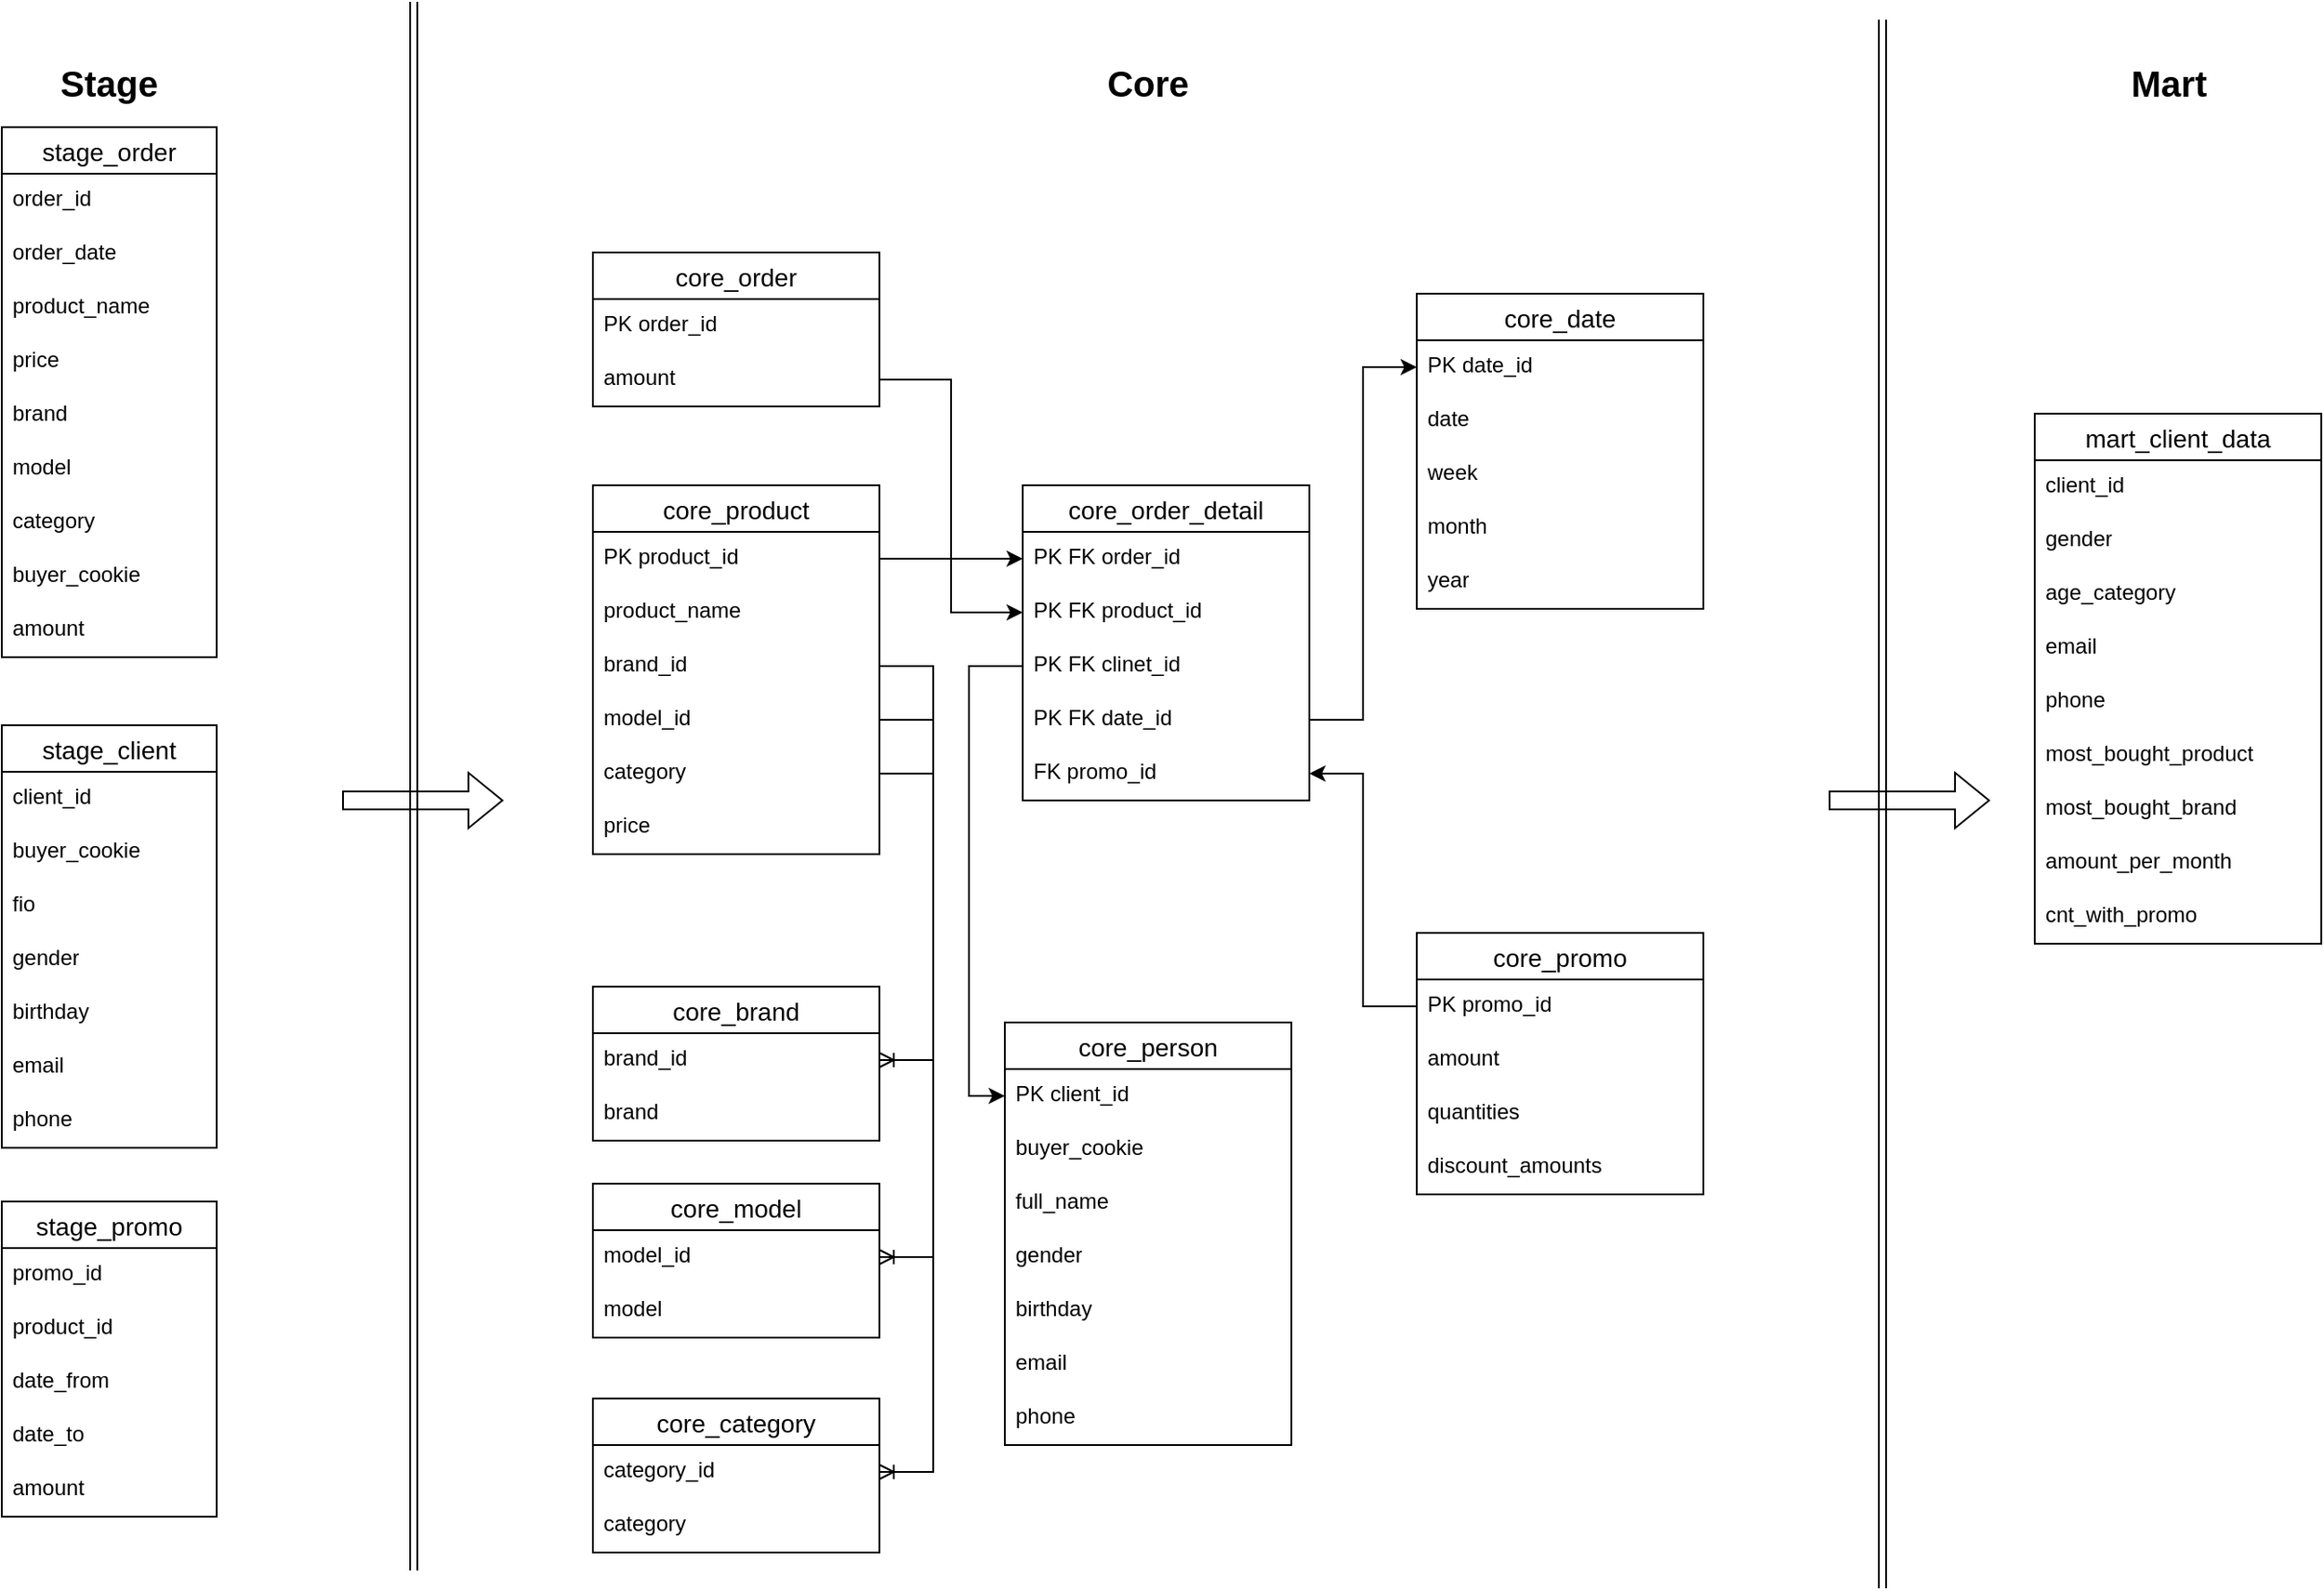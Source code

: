 <mxfile version="22.1.0" type="device">
  <diagram name="Страница — 1" id="pSCrf6b-88XFrD4fMcle">
    <mxGraphModel dx="1674" dy="825" grid="1" gridSize="10" guides="1" tooltips="1" connect="1" arrows="1" fold="1" page="1" pageScale="1" pageWidth="1654" pageHeight="2336" math="0" shadow="0">
      <root>
        <mxCell id="0" />
        <mxCell id="1" parent="0" />
        <mxCell id="5_4CusiNmeQ3dBbPsrmk-4" value="stage_order" style="swimlane;fontStyle=0;childLayout=stackLayout;horizontal=1;startSize=26;horizontalStack=0;resizeParent=1;resizeParentMax=0;resizeLast=0;collapsible=1;marginBottom=0;align=center;fontSize=14;" parent="1" vertex="1">
          <mxGeometry x="70" y="160" width="120" height="296" as="geometry">
            <mxRectangle x="70" y="160" width="120" height="70" as="alternateBounds" />
          </mxGeometry>
        </mxCell>
        <mxCell id="5_4CusiNmeQ3dBbPsrmk-5" value="order_id" style="text;strokeColor=none;fillColor=none;spacingLeft=4;spacingRight=4;overflow=hidden;rotatable=0;points=[[0,0.5],[1,0.5]];portConstraint=eastwest;fontSize=12;whiteSpace=wrap;html=1;" parent="5_4CusiNmeQ3dBbPsrmk-4" vertex="1">
          <mxGeometry y="26" width="120" height="30" as="geometry" />
        </mxCell>
        <mxCell id="5_4CusiNmeQ3dBbPsrmk-6" value="order_date" style="text;strokeColor=none;fillColor=none;spacingLeft=4;spacingRight=4;overflow=hidden;rotatable=0;points=[[0,0.5],[1,0.5]];portConstraint=eastwest;fontSize=12;whiteSpace=wrap;html=1;" parent="5_4CusiNmeQ3dBbPsrmk-4" vertex="1">
          <mxGeometry y="56" width="120" height="30" as="geometry" />
        </mxCell>
        <mxCell id="5_4CusiNmeQ3dBbPsrmk-7" value="product_name" style="text;strokeColor=none;fillColor=none;spacingLeft=4;spacingRight=4;overflow=hidden;rotatable=0;points=[[0,0.5],[1,0.5]];portConstraint=eastwest;fontSize=12;whiteSpace=wrap;html=1;" parent="5_4CusiNmeQ3dBbPsrmk-4" vertex="1">
          <mxGeometry y="86" width="120" height="30" as="geometry" />
        </mxCell>
        <mxCell id="5_4CusiNmeQ3dBbPsrmk-21" value="price" style="text;strokeColor=none;fillColor=none;spacingLeft=4;spacingRight=4;overflow=hidden;rotatable=0;points=[[0,0.5],[1,0.5]];portConstraint=eastwest;fontSize=12;whiteSpace=wrap;html=1;" parent="5_4CusiNmeQ3dBbPsrmk-4" vertex="1">
          <mxGeometry y="116" width="120" height="30" as="geometry" />
        </mxCell>
        <mxCell id="5_4CusiNmeQ3dBbPsrmk-23" value="brand" style="text;strokeColor=none;fillColor=none;spacingLeft=4;spacingRight=4;overflow=hidden;rotatable=0;points=[[0,0.5],[1,0.5]];portConstraint=eastwest;fontSize=12;whiteSpace=wrap;html=1;" parent="5_4CusiNmeQ3dBbPsrmk-4" vertex="1">
          <mxGeometry y="146" width="120" height="30" as="geometry" />
        </mxCell>
        <mxCell id="5_4CusiNmeQ3dBbPsrmk-24" value="model" style="text;strokeColor=none;fillColor=none;spacingLeft=4;spacingRight=4;overflow=hidden;rotatable=0;points=[[0,0.5],[1,0.5]];portConstraint=eastwest;fontSize=12;whiteSpace=wrap;html=1;" parent="5_4CusiNmeQ3dBbPsrmk-4" vertex="1">
          <mxGeometry y="176" width="120" height="30" as="geometry" />
        </mxCell>
        <mxCell id="5_4CusiNmeQ3dBbPsrmk-25" value="category" style="text;strokeColor=none;fillColor=none;spacingLeft=4;spacingRight=4;overflow=hidden;rotatable=0;points=[[0,0.5],[1,0.5]];portConstraint=eastwest;fontSize=12;whiteSpace=wrap;html=1;" parent="5_4CusiNmeQ3dBbPsrmk-4" vertex="1">
          <mxGeometry y="206" width="120" height="30" as="geometry" />
        </mxCell>
        <mxCell id="5_4CusiNmeQ3dBbPsrmk-26" value="buyer_cookie" style="text;strokeColor=none;fillColor=none;spacingLeft=4;spacingRight=4;overflow=hidden;rotatable=0;points=[[0,0.5],[1,0.5]];portConstraint=eastwest;fontSize=12;whiteSpace=wrap;html=1;" parent="5_4CusiNmeQ3dBbPsrmk-4" vertex="1">
          <mxGeometry y="236" width="120" height="30" as="geometry" />
        </mxCell>
        <mxCell id="5_4CusiNmeQ3dBbPsrmk-27" value="amount" style="text;strokeColor=none;fillColor=none;spacingLeft=4;spacingRight=4;overflow=hidden;rotatable=0;points=[[0,0.5],[1,0.5]];portConstraint=eastwest;fontSize=12;whiteSpace=wrap;html=1;" parent="5_4CusiNmeQ3dBbPsrmk-4" vertex="1">
          <mxGeometry y="266" width="120" height="30" as="geometry" />
        </mxCell>
        <mxCell id="5_4CusiNmeQ3dBbPsrmk-8" value="&lt;b&gt;&lt;font style=&quot;font-size: 20px;&quot;&gt;Stage&lt;/font&gt;&lt;/b&gt;" style="text;strokeColor=none;align=center;fillColor=none;html=1;verticalAlign=middle;whiteSpace=wrap;rounded=0;" parent="1" vertex="1">
          <mxGeometry x="100" y="120" width="60" height="30" as="geometry" />
        </mxCell>
        <mxCell id="5_4CusiNmeQ3dBbPsrmk-16" value="core_order" style="swimlane;fontStyle=0;childLayout=stackLayout;horizontal=1;startSize=26;horizontalStack=0;resizeParent=1;resizeParentMax=0;resizeLast=0;collapsible=1;marginBottom=0;align=center;fontSize=14;" parent="1" vertex="1">
          <mxGeometry x="400" y="230" width="160" height="86" as="geometry" />
        </mxCell>
        <mxCell id="5_4CusiNmeQ3dBbPsrmk-17" value="PK order_id" style="text;strokeColor=none;fillColor=none;spacingLeft=4;spacingRight=4;overflow=hidden;rotatable=0;points=[[0,0.5],[1,0.5]];portConstraint=eastwest;fontSize=12;whiteSpace=wrap;html=1;" parent="5_4CusiNmeQ3dBbPsrmk-16" vertex="1">
          <mxGeometry y="26" width="160" height="30" as="geometry" />
        </mxCell>
        <mxCell id="5_4CusiNmeQ3dBbPsrmk-18" value="amount" style="text;strokeColor=none;fillColor=none;spacingLeft=4;spacingRight=4;overflow=hidden;rotatable=0;points=[[0,0.5],[1,0.5]];portConstraint=eastwest;fontSize=12;whiteSpace=wrap;html=1;" parent="5_4CusiNmeQ3dBbPsrmk-16" vertex="1">
          <mxGeometry y="56" width="160" height="30" as="geometry" />
        </mxCell>
        <mxCell id="5_4CusiNmeQ3dBbPsrmk-28" value="stage_client" style="swimlane;fontStyle=0;childLayout=stackLayout;horizontal=1;startSize=26;horizontalStack=0;resizeParent=1;resizeParentMax=0;resizeLast=0;collapsible=1;marginBottom=0;align=center;fontSize=14;" parent="1" vertex="1">
          <mxGeometry x="70" y="494" width="120" height="236" as="geometry" />
        </mxCell>
        <mxCell id="5_4CusiNmeQ3dBbPsrmk-29" value="client_id" style="text;strokeColor=none;fillColor=none;spacingLeft=4;spacingRight=4;overflow=hidden;rotatable=0;points=[[0,0.5],[1,0.5]];portConstraint=eastwest;fontSize=12;whiteSpace=wrap;html=1;" parent="5_4CusiNmeQ3dBbPsrmk-28" vertex="1">
          <mxGeometry y="26" width="120" height="30" as="geometry" />
        </mxCell>
        <mxCell id="5_4CusiNmeQ3dBbPsrmk-30" value="buyer_cookie" style="text;strokeColor=none;fillColor=none;spacingLeft=4;spacingRight=4;overflow=hidden;rotatable=0;points=[[0,0.5],[1,0.5]];portConstraint=eastwest;fontSize=12;whiteSpace=wrap;html=1;" parent="5_4CusiNmeQ3dBbPsrmk-28" vertex="1">
          <mxGeometry y="56" width="120" height="30" as="geometry" />
        </mxCell>
        <mxCell id="5_4CusiNmeQ3dBbPsrmk-31" value="fio" style="text;strokeColor=none;fillColor=none;spacingLeft=4;spacingRight=4;overflow=hidden;rotatable=0;points=[[0,0.5],[1,0.5]];portConstraint=eastwest;fontSize=12;whiteSpace=wrap;html=1;" parent="5_4CusiNmeQ3dBbPsrmk-28" vertex="1">
          <mxGeometry y="86" width="120" height="30" as="geometry" />
        </mxCell>
        <mxCell id="5_4CusiNmeQ3dBbPsrmk-32" value="gender" style="text;strokeColor=none;fillColor=none;spacingLeft=4;spacingRight=4;overflow=hidden;rotatable=0;points=[[0,0.5],[1,0.5]];portConstraint=eastwest;fontSize=12;whiteSpace=wrap;html=1;" parent="5_4CusiNmeQ3dBbPsrmk-28" vertex="1">
          <mxGeometry y="116" width="120" height="30" as="geometry" />
        </mxCell>
        <mxCell id="5_4CusiNmeQ3dBbPsrmk-33" value="birthday" style="text;strokeColor=none;fillColor=none;spacingLeft=4;spacingRight=4;overflow=hidden;rotatable=0;points=[[0,0.5],[1,0.5]];portConstraint=eastwest;fontSize=12;whiteSpace=wrap;html=1;" parent="5_4CusiNmeQ3dBbPsrmk-28" vertex="1">
          <mxGeometry y="146" width="120" height="30" as="geometry" />
        </mxCell>
        <mxCell id="5_4CusiNmeQ3dBbPsrmk-34" value="email" style="text;strokeColor=none;fillColor=none;spacingLeft=4;spacingRight=4;overflow=hidden;rotatable=0;points=[[0,0.5],[1,0.5]];portConstraint=eastwest;fontSize=12;whiteSpace=wrap;html=1;" parent="5_4CusiNmeQ3dBbPsrmk-28" vertex="1">
          <mxGeometry y="176" width="120" height="30" as="geometry" />
        </mxCell>
        <mxCell id="5_4CusiNmeQ3dBbPsrmk-35" value="phone" style="text;strokeColor=none;fillColor=none;spacingLeft=4;spacingRight=4;overflow=hidden;rotatable=0;points=[[0,0.5],[1,0.5]];portConstraint=eastwest;fontSize=12;whiteSpace=wrap;html=1;" parent="5_4CusiNmeQ3dBbPsrmk-28" vertex="1">
          <mxGeometry y="206" width="120" height="30" as="geometry" />
        </mxCell>
        <mxCell id="5_4CusiNmeQ3dBbPsrmk-36" value="stage_promo" style="swimlane;fontStyle=0;childLayout=stackLayout;horizontal=1;startSize=26;horizontalStack=0;resizeParent=1;resizeParentMax=0;resizeLast=0;collapsible=1;marginBottom=0;align=center;fontSize=14;" parent="1" vertex="1">
          <mxGeometry x="70" y="760" width="120" height="176" as="geometry" />
        </mxCell>
        <mxCell id="5_4CusiNmeQ3dBbPsrmk-37" value="promo_id" style="text;strokeColor=none;fillColor=none;spacingLeft=4;spacingRight=4;overflow=hidden;rotatable=0;points=[[0,0.5],[1,0.5]];portConstraint=eastwest;fontSize=12;whiteSpace=wrap;html=1;" parent="5_4CusiNmeQ3dBbPsrmk-36" vertex="1">
          <mxGeometry y="26" width="120" height="30" as="geometry" />
        </mxCell>
        <mxCell id="5_4CusiNmeQ3dBbPsrmk-38" value="product_id" style="text;strokeColor=none;fillColor=none;spacingLeft=4;spacingRight=4;overflow=hidden;rotatable=0;points=[[0,0.5],[1,0.5]];portConstraint=eastwest;fontSize=12;whiteSpace=wrap;html=1;" parent="5_4CusiNmeQ3dBbPsrmk-36" vertex="1">
          <mxGeometry y="56" width="120" height="30" as="geometry" />
        </mxCell>
        <mxCell id="5_4CusiNmeQ3dBbPsrmk-39" value="date_from" style="text;strokeColor=none;fillColor=none;spacingLeft=4;spacingRight=4;overflow=hidden;rotatable=0;points=[[0,0.5],[1,0.5]];portConstraint=eastwest;fontSize=12;whiteSpace=wrap;html=1;" parent="5_4CusiNmeQ3dBbPsrmk-36" vertex="1">
          <mxGeometry y="86" width="120" height="30" as="geometry" />
        </mxCell>
        <mxCell id="5_4CusiNmeQ3dBbPsrmk-40" value="date_to" style="text;strokeColor=none;fillColor=none;spacingLeft=4;spacingRight=4;overflow=hidden;rotatable=0;points=[[0,0.5],[1,0.5]];portConstraint=eastwest;fontSize=12;whiteSpace=wrap;html=1;" parent="5_4CusiNmeQ3dBbPsrmk-36" vertex="1">
          <mxGeometry y="116" width="120" height="30" as="geometry" />
        </mxCell>
        <mxCell id="5_4CusiNmeQ3dBbPsrmk-41" value="amount" style="text;strokeColor=none;fillColor=none;spacingLeft=4;spacingRight=4;overflow=hidden;rotatable=0;points=[[0,0.5],[1,0.5]];portConstraint=eastwest;fontSize=12;whiteSpace=wrap;html=1;" parent="5_4CusiNmeQ3dBbPsrmk-36" vertex="1">
          <mxGeometry y="146" width="120" height="30" as="geometry" />
        </mxCell>
        <mxCell id="5_4CusiNmeQ3dBbPsrmk-42" value="&lt;b&gt;&lt;font style=&quot;font-size: 20px;&quot;&gt;Core&lt;/font&gt;&lt;/b&gt;" style="text;strokeColor=none;align=center;fillColor=none;html=1;verticalAlign=middle;whiteSpace=wrap;rounded=0;" parent="1" vertex="1">
          <mxGeometry x="680" y="120" width="60" height="30" as="geometry" />
        </mxCell>
        <mxCell id="5_4CusiNmeQ3dBbPsrmk-43" value="core_product" style="swimlane;fontStyle=0;childLayout=stackLayout;horizontal=1;startSize=26;horizontalStack=0;resizeParent=1;resizeParentMax=0;resizeLast=0;collapsible=1;marginBottom=0;align=center;fontSize=14;" parent="1" vertex="1">
          <mxGeometry x="400" y="360" width="160" height="206" as="geometry" />
        </mxCell>
        <mxCell id="5_4CusiNmeQ3dBbPsrmk-44" value="PK product_id" style="text;strokeColor=none;fillColor=none;spacingLeft=4;spacingRight=4;overflow=hidden;rotatable=0;points=[[0,0.5],[1,0.5]];portConstraint=eastwest;fontSize=12;whiteSpace=wrap;html=1;" parent="5_4CusiNmeQ3dBbPsrmk-43" vertex="1">
          <mxGeometry y="26" width="160" height="30" as="geometry" />
        </mxCell>
        <mxCell id="5_4CusiNmeQ3dBbPsrmk-45" value="product_name" style="text;strokeColor=none;fillColor=none;spacingLeft=4;spacingRight=4;overflow=hidden;rotatable=0;points=[[0,0.5],[1,0.5]];portConstraint=eastwest;fontSize=12;whiteSpace=wrap;html=1;" parent="5_4CusiNmeQ3dBbPsrmk-43" vertex="1">
          <mxGeometry y="56" width="160" height="30" as="geometry" />
        </mxCell>
        <mxCell id="5_4CusiNmeQ3dBbPsrmk-46" value="brand_id" style="text;strokeColor=none;fillColor=none;spacingLeft=4;spacingRight=4;overflow=hidden;rotatable=0;points=[[0,0.5],[1,0.5]];portConstraint=eastwest;fontSize=12;whiteSpace=wrap;html=1;" parent="5_4CusiNmeQ3dBbPsrmk-43" vertex="1">
          <mxGeometry y="86" width="160" height="30" as="geometry" />
        </mxCell>
        <mxCell id="5_4CusiNmeQ3dBbPsrmk-47" value="model_id" style="text;strokeColor=none;fillColor=none;spacingLeft=4;spacingRight=4;overflow=hidden;rotatable=0;points=[[0,0.5],[1,0.5]];portConstraint=eastwest;fontSize=12;whiteSpace=wrap;html=1;" parent="5_4CusiNmeQ3dBbPsrmk-43" vertex="1">
          <mxGeometry y="116" width="160" height="30" as="geometry" />
        </mxCell>
        <mxCell id="5_4CusiNmeQ3dBbPsrmk-48" value="category" style="text;strokeColor=none;fillColor=none;spacingLeft=4;spacingRight=4;overflow=hidden;rotatable=0;points=[[0,0.5],[1,0.5]];portConstraint=eastwest;fontSize=12;whiteSpace=wrap;html=1;" parent="5_4CusiNmeQ3dBbPsrmk-43" vertex="1">
          <mxGeometry y="146" width="160" height="30" as="geometry" />
        </mxCell>
        <mxCell id="5_4CusiNmeQ3dBbPsrmk-49" value="price" style="text;strokeColor=none;fillColor=none;spacingLeft=4;spacingRight=4;overflow=hidden;rotatable=0;points=[[0,0.5],[1,0.5]];portConstraint=eastwest;fontSize=12;whiteSpace=wrap;html=1;" parent="5_4CusiNmeQ3dBbPsrmk-43" vertex="1">
          <mxGeometry y="176" width="160" height="30" as="geometry" />
        </mxCell>
        <mxCell id="5_4CusiNmeQ3dBbPsrmk-50" value="core_person" style="swimlane;fontStyle=0;childLayout=stackLayout;horizontal=1;startSize=26;horizontalStack=0;resizeParent=1;resizeParentMax=0;resizeLast=0;collapsible=1;marginBottom=0;align=center;fontSize=14;" parent="1" vertex="1">
          <mxGeometry x="630" y="660" width="160" height="236" as="geometry" />
        </mxCell>
        <mxCell id="5_4CusiNmeQ3dBbPsrmk-51" value="PK client_id" style="text;strokeColor=none;fillColor=none;spacingLeft=4;spacingRight=4;overflow=hidden;rotatable=0;points=[[0,0.5],[1,0.5]];portConstraint=eastwest;fontSize=12;whiteSpace=wrap;html=1;" parent="5_4CusiNmeQ3dBbPsrmk-50" vertex="1">
          <mxGeometry y="26" width="160" height="30" as="geometry" />
        </mxCell>
        <mxCell id="5_4CusiNmeQ3dBbPsrmk-52" value="buyer_cookie" style="text;strokeColor=none;fillColor=none;spacingLeft=4;spacingRight=4;overflow=hidden;rotatable=0;points=[[0,0.5],[1,0.5]];portConstraint=eastwest;fontSize=12;whiteSpace=wrap;html=1;" parent="5_4CusiNmeQ3dBbPsrmk-50" vertex="1">
          <mxGeometry y="56" width="160" height="30" as="geometry" />
        </mxCell>
        <mxCell id="5_4CusiNmeQ3dBbPsrmk-53" value="full_name" style="text;strokeColor=none;fillColor=none;spacingLeft=4;spacingRight=4;overflow=hidden;rotatable=0;points=[[0,0.5],[1,0.5]];portConstraint=eastwest;fontSize=12;whiteSpace=wrap;html=1;" parent="5_4CusiNmeQ3dBbPsrmk-50" vertex="1">
          <mxGeometry y="86" width="160" height="30" as="geometry" />
        </mxCell>
        <mxCell id="5_4CusiNmeQ3dBbPsrmk-54" value="gender" style="text;strokeColor=none;fillColor=none;spacingLeft=4;spacingRight=4;overflow=hidden;rotatable=0;points=[[0,0.5],[1,0.5]];portConstraint=eastwest;fontSize=12;whiteSpace=wrap;html=1;" parent="5_4CusiNmeQ3dBbPsrmk-50" vertex="1">
          <mxGeometry y="116" width="160" height="30" as="geometry" />
        </mxCell>
        <mxCell id="5_4CusiNmeQ3dBbPsrmk-55" value="birthday" style="text;strokeColor=none;fillColor=none;spacingLeft=4;spacingRight=4;overflow=hidden;rotatable=0;points=[[0,0.5],[1,0.5]];portConstraint=eastwest;fontSize=12;whiteSpace=wrap;html=1;" parent="5_4CusiNmeQ3dBbPsrmk-50" vertex="1">
          <mxGeometry y="146" width="160" height="30" as="geometry" />
        </mxCell>
        <mxCell id="5_4CusiNmeQ3dBbPsrmk-56" value="email" style="text;strokeColor=none;fillColor=none;spacingLeft=4;spacingRight=4;overflow=hidden;rotatable=0;points=[[0,0.5],[1,0.5]];portConstraint=eastwest;fontSize=12;whiteSpace=wrap;html=1;" parent="5_4CusiNmeQ3dBbPsrmk-50" vertex="1">
          <mxGeometry y="176" width="160" height="30" as="geometry" />
        </mxCell>
        <mxCell id="5_4CusiNmeQ3dBbPsrmk-57" value="phone" style="text;strokeColor=none;fillColor=none;spacingLeft=4;spacingRight=4;overflow=hidden;rotatable=0;points=[[0,0.5],[1,0.5]];portConstraint=eastwest;fontSize=12;whiteSpace=wrap;html=1;" parent="5_4CusiNmeQ3dBbPsrmk-50" vertex="1">
          <mxGeometry y="206" width="160" height="30" as="geometry" />
        </mxCell>
        <mxCell id="5_4CusiNmeQ3dBbPsrmk-58" value="core_order_detail" style="swimlane;fontStyle=0;childLayout=stackLayout;horizontal=1;startSize=26;horizontalStack=0;resizeParent=1;resizeParentMax=0;resizeLast=0;collapsible=1;marginBottom=0;align=center;fontSize=14;" parent="1" vertex="1">
          <mxGeometry x="640" y="360" width="160" height="176" as="geometry" />
        </mxCell>
        <mxCell id="5_4CusiNmeQ3dBbPsrmk-59" value="PK FK order_id" style="text;strokeColor=none;fillColor=none;spacingLeft=4;spacingRight=4;overflow=hidden;rotatable=0;points=[[0,0.5],[1,0.5]];portConstraint=eastwest;fontSize=12;whiteSpace=wrap;html=1;" parent="5_4CusiNmeQ3dBbPsrmk-58" vertex="1">
          <mxGeometry y="26" width="160" height="30" as="geometry" />
        </mxCell>
        <mxCell id="5_4CusiNmeQ3dBbPsrmk-60" value="PK FK product_id" style="text;strokeColor=none;fillColor=none;spacingLeft=4;spacingRight=4;overflow=hidden;rotatable=0;points=[[0,0.5],[1,0.5]];portConstraint=eastwest;fontSize=12;whiteSpace=wrap;html=1;" parent="5_4CusiNmeQ3dBbPsrmk-58" vertex="1">
          <mxGeometry y="56" width="160" height="30" as="geometry" />
        </mxCell>
        <mxCell id="5_4CusiNmeQ3dBbPsrmk-61" value="PK FK clinet_id" style="text;strokeColor=none;fillColor=none;spacingLeft=4;spacingRight=4;overflow=hidden;rotatable=0;points=[[0,0.5],[1,0.5]];portConstraint=eastwest;fontSize=12;whiteSpace=wrap;html=1;" parent="5_4CusiNmeQ3dBbPsrmk-58" vertex="1">
          <mxGeometry y="86" width="160" height="30" as="geometry" />
        </mxCell>
        <mxCell id="5_4CusiNmeQ3dBbPsrmk-62" value="PK FK date_id" style="text;strokeColor=none;fillColor=none;spacingLeft=4;spacingRight=4;overflow=hidden;rotatable=0;points=[[0,0.5],[1,0.5]];portConstraint=eastwest;fontSize=12;whiteSpace=wrap;html=1;" parent="5_4CusiNmeQ3dBbPsrmk-58" vertex="1">
          <mxGeometry y="116" width="160" height="30" as="geometry" />
        </mxCell>
        <mxCell id="5_4CusiNmeQ3dBbPsrmk-63" value="FK promo_id" style="text;strokeColor=none;fillColor=none;spacingLeft=4;spacingRight=4;overflow=hidden;rotatable=0;points=[[0,0.5],[1,0.5]];portConstraint=eastwest;fontSize=12;whiteSpace=wrap;html=1;" parent="5_4CusiNmeQ3dBbPsrmk-58" vertex="1">
          <mxGeometry y="146" width="160" height="30" as="geometry" />
        </mxCell>
        <mxCell id="5_4CusiNmeQ3dBbPsrmk-64" value="core_promo" style="swimlane;fontStyle=0;childLayout=stackLayout;horizontal=1;startSize=26;horizontalStack=0;resizeParent=1;resizeParentMax=0;resizeLast=0;collapsible=1;marginBottom=0;align=center;fontSize=14;" parent="1" vertex="1">
          <mxGeometry x="860" y="610" width="160" height="146" as="geometry" />
        </mxCell>
        <mxCell id="5_4CusiNmeQ3dBbPsrmk-65" value="PK promo_id" style="text;strokeColor=none;fillColor=none;spacingLeft=4;spacingRight=4;overflow=hidden;rotatable=0;points=[[0,0.5],[1,0.5]];portConstraint=eastwest;fontSize=12;whiteSpace=wrap;html=1;" parent="5_4CusiNmeQ3dBbPsrmk-64" vertex="1">
          <mxGeometry y="26" width="160" height="30" as="geometry" />
        </mxCell>
        <mxCell id="5_4CusiNmeQ3dBbPsrmk-66" value="amount" style="text;strokeColor=none;fillColor=none;spacingLeft=4;spacingRight=4;overflow=hidden;rotatable=0;points=[[0,0.5],[1,0.5]];portConstraint=eastwest;fontSize=12;whiteSpace=wrap;html=1;" parent="5_4CusiNmeQ3dBbPsrmk-64" vertex="1">
          <mxGeometry y="56" width="160" height="30" as="geometry" />
        </mxCell>
        <mxCell id="-BBKIG1JbGm5hQu0xdhR-19" value="quantities" style="text;strokeColor=none;fillColor=none;spacingLeft=4;spacingRight=4;overflow=hidden;rotatable=0;points=[[0,0.5],[1,0.5]];portConstraint=eastwest;fontSize=12;whiteSpace=wrap;html=1;" vertex="1" parent="5_4CusiNmeQ3dBbPsrmk-64">
          <mxGeometry y="86" width="160" height="30" as="geometry" />
        </mxCell>
        <mxCell id="-BBKIG1JbGm5hQu0xdhR-20" value="discount_amounts" style="text;strokeColor=none;fillColor=none;spacingLeft=4;spacingRight=4;overflow=hidden;rotatable=0;points=[[0,0.5],[1,0.5]];portConstraint=eastwest;fontSize=12;whiteSpace=wrap;html=1;" vertex="1" parent="5_4CusiNmeQ3dBbPsrmk-64">
          <mxGeometry y="116" width="160" height="30" as="geometry" />
        </mxCell>
        <mxCell id="5_4CusiNmeQ3dBbPsrmk-68" value="core_date" style="swimlane;fontStyle=0;childLayout=stackLayout;horizontal=1;startSize=26;horizontalStack=0;resizeParent=1;resizeParentMax=0;resizeLast=0;collapsible=1;marginBottom=0;align=center;fontSize=14;" parent="1" vertex="1">
          <mxGeometry x="860" y="253" width="160" height="176" as="geometry" />
        </mxCell>
        <mxCell id="5_4CusiNmeQ3dBbPsrmk-69" value="PK date_id" style="text;strokeColor=none;fillColor=none;spacingLeft=4;spacingRight=4;overflow=hidden;rotatable=0;points=[[0,0.5],[1,0.5]];portConstraint=eastwest;fontSize=12;whiteSpace=wrap;html=1;" parent="5_4CusiNmeQ3dBbPsrmk-68" vertex="1">
          <mxGeometry y="26" width="160" height="30" as="geometry" />
        </mxCell>
        <mxCell id="5_4CusiNmeQ3dBbPsrmk-70" value="date" style="text;strokeColor=none;fillColor=none;spacingLeft=4;spacingRight=4;overflow=hidden;rotatable=0;points=[[0,0.5],[1,0.5]];portConstraint=eastwest;fontSize=12;whiteSpace=wrap;html=1;" parent="5_4CusiNmeQ3dBbPsrmk-68" vertex="1">
          <mxGeometry y="56" width="160" height="30" as="geometry" />
        </mxCell>
        <mxCell id="5_4CusiNmeQ3dBbPsrmk-71" value="week" style="text;strokeColor=none;fillColor=none;spacingLeft=4;spacingRight=4;overflow=hidden;rotatable=0;points=[[0,0.5],[1,0.5]];portConstraint=eastwest;fontSize=12;whiteSpace=wrap;html=1;" parent="5_4CusiNmeQ3dBbPsrmk-68" vertex="1">
          <mxGeometry y="86" width="160" height="30" as="geometry" />
        </mxCell>
        <mxCell id="5_4CusiNmeQ3dBbPsrmk-72" value="month" style="text;strokeColor=none;fillColor=none;spacingLeft=4;spacingRight=4;overflow=hidden;rotatable=0;points=[[0,0.5],[1,0.5]];portConstraint=eastwest;fontSize=12;whiteSpace=wrap;html=1;" parent="5_4CusiNmeQ3dBbPsrmk-68" vertex="1">
          <mxGeometry y="116" width="160" height="30" as="geometry" />
        </mxCell>
        <mxCell id="5_4CusiNmeQ3dBbPsrmk-73" value="year" style="text;strokeColor=none;fillColor=none;spacingLeft=4;spacingRight=4;overflow=hidden;rotatable=0;points=[[0,0.5],[1,0.5]];portConstraint=eastwest;fontSize=12;whiteSpace=wrap;html=1;" parent="5_4CusiNmeQ3dBbPsrmk-68" vertex="1">
          <mxGeometry y="146" width="160" height="30" as="geometry" />
        </mxCell>
        <mxCell id="5_4CusiNmeQ3dBbPsrmk-74" style="edgeStyle=orthogonalEdgeStyle;rounded=0;orthogonalLoop=1;jettySize=auto;html=1;exitX=1;exitY=0.5;exitDx=0;exitDy=0;" parent="1" source="5_4CusiNmeQ3dBbPsrmk-18" target="5_4CusiNmeQ3dBbPsrmk-59" edge="1">
          <mxGeometry relative="1" as="geometry" />
        </mxCell>
        <mxCell id="5_4CusiNmeQ3dBbPsrmk-75" style="edgeStyle=orthogonalEdgeStyle;rounded=0;orthogonalLoop=1;jettySize=auto;html=1;exitX=1;exitY=0.5;exitDx=0;exitDy=0;" parent="1" source="5_4CusiNmeQ3dBbPsrmk-44" target="5_4CusiNmeQ3dBbPsrmk-60" edge="1">
          <mxGeometry relative="1" as="geometry" />
        </mxCell>
        <mxCell id="5_4CusiNmeQ3dBbPsrmk-78" style="edgeStyle=orthogonalEdgeStyle;rounded=0;orthogonalLoop=1;jettySize=auto;html=1;exitX=0;exitY=0.5;exitDx=0;exitDy=0;" parent="1" source="5_4CusiNmeQ3dBbPsrmk-65" target="5_4CusiNmeQ3dBbPsrmk-63" edge="1">
          <mxGeometry relative="1" as="geometry" />
        </mxCell>
        <mxCell id="5_4CusiNmeQ3dBbPsrmk-79" value="&lt;b&gt;&lt;font style=&quot;font-size: 20px;&quot;&gt;Mart&lt;/font&gt;&lt;/b&gt;" style="text;strokeColor=none;align=center;fillColor=none;html=1;verticalAlign=middle;whiteSpace=wrap;rounded=0;" parent="1" vertex="1">
          <mxGeometry x="1250" y="120" width="60" height="30" as="geometry" />
        </mxCell>
        <mxCell id="5_4CusiNmeQ3dBbPsrmk-80" value="mart_client_data" style="swimlane;fontStyle=0;childLayout=stackLayout;horizontal=1;startSize=26;horizontalStack=0;resizeParent=1;resizeParentMax=0;resizeLast=0;collapsible=1;marginBottom=0;align=center;fontSize=14;" parent="1" vertex="1">
          <mxGeometry x="1205" y="320" width="160" height="296" as="geometry" />
        </mxCell>
        <mxCell id="5_4CusiNmeQ3dBbPsrmk-81" value="client_id" style="text;strokeColor=none;fillColor=none;spacingLeft=4;spacingRight=4;overflow=hidden;rotatable=0;points=[[0,0.5],[1,0.5]];portConstraint=eastwest;fontSize=12;whiteSpace=wrap;html=1;" parent="5_4CusiNmeQ3dBbPsrmk-80" vertex="1">
          <mxGeometry y="26" width="160" height="30" as="geometry" />
        </mxCell>
        <mxCell id="5_4CusiNmeQ3dBbPsrmk-82" value="gender" style="text;strokeColor=none;fillColor=none;spacingLeft=4;spacingRight=4;overflow=hidden;rotatable=0;points=[[0,0.5],[1,0.5]];portConstraint=eastwest;fontSize=12;whiteSpace=wrap;html=1;" parent="5_4CusiNmeQ3dBbPsrmk-80" vertex="1">
          <mxGeometry y="56" width="160" height="30" as="geometry" />
        </mxCell>
        <mxCell id="5_4CusiNmeQ3dBbPsrmk-83" value="age_category" style="text;strokeColor=none;fillColor=none;spacingLeft=4;spacingRight=4;overflow=hidden;rotatable=0;points=[[0,0.5],[1,0.5]];portConstraint=eastwest;fontSize=12;whiteSpace=wrap;html=1;" parent="5_4CusiNmeQ3dBbPsrmk-80" vertex="1">
          <mxGeometry y="86" width="160" height="30" as="geometry" />
        </mxCell>
        <mxCell id="5_4CusiNmeQ3dBbPsrmk-84" value="email" style="text;strokeColor=none;fillColor=none;spacingLeft=4;spacingRight=4;overflow=hidden;rotatable=0;points=[[0,0.5],[1,0.5]];portConstraint=eastwest;fontSize=12;whiteSpace=wrap;html=1;" parent="5_4CusiNmeQ3dBbPsrmk-80" vertex="1">
          <mxGeometry y="116" width="160" height="30" as="geometry" />
        </mxCell>
        <mxCell id="5_4CusiNmeQ3dBbPsrmk-85" value="phone" style="text;strokeColor=none;fillColor=none;spacingLeft=4;spacingRight=4;overflow=hidden;rotatable=0;points=[[0,0.5],[1,0.5]];portConstraint=eastwest;fontSize=12;whiteSpace=wrap;html=1;" parent="5_4CusiNmeQ3dBbPsrmk-80" vertex="1">
          <mxGeometry y="146" width="160" height="30" as="geometry" />
        </mxCell>
        <mxCell id="5_4CusiNmeQ3dBbPsrmk-86" value="most_bought_product" style="text;strokeColor=none;fillColor=none;spacingLeft=4;spacingRight=4;overflow=hidden;rotatable=0;points=[[0,0.5],[1,0.5]];portConstraint=eastwest;fontSize=12;whiteSpace=wrap;html=1;" parent="5_4CusiNmeQ3dBbPsrmk-80" vertex="1">
          <mxGeometry y="176" width="160" height="30" as="geometry" />
        </mxCell>
        <mxCell id="5_4CusiNmeQ3dBbPsrmk-87" value="most_bought_brand" style="text;strokeColor=none;fillColor=none;spacingLeft=4;spacingRight=4;overflow=hidden;rotatable=0;points=[[0,0.5],[1,0.5]];portConstraint=eastwest;fontSize=12;whiteSpace=wrap;html=1;" parent="5_4CusiNmeQ3dBbPsrmk-80" vertex="1">
          <mxGeometry y="206" width="160" height="30" as="geometry" />
        </mxCell>
        <mxCell id="5_4CusiNmeQ3dBbPsrmk-88" value="amount_per_month" style="text;strokeColor=none;fillColor=none;spacingLeft=4;spacingRight=4;overflow=hidden;rotatable=0;points=[[0,0.5],[1,0.5]];portConstraint=eastwest;fontSize=12;whiteSpace=wrap;html=1;" parent="5_4CusiNmeQ3dBbPsrmk-80" vertex="1">
          <mxGeometry y="236" width="160" height="30" as="geometry" />
        </mxCell>
        <mxCell id="5_4CusiNmeQ3dBbPsrmk-89" value="cnt_with_promo" style="text;strokeColor=none;fillColor=none;spacingLeft=4;spacingRight=4;overflow=hidden;rotatable=0;points=[[0,0.5],[1,0.5]];portConstraint=eastwest;fontSize=12;whiteSpace=wrap;html=1;" parent="5_4CusiNmeQ3dBbPsrmk-80" vertex="1">
          <mxGeometry y="266" width="160" height="30" as="geometry" />
        </mxCell>
        <mxCell id="5_4CusiNmeQ3dBbPsrmk-92" style="edgeStyle=orthogonalEdgeStyle;rounded=0;orthogonalLoop=1;jettySize=auto;html=1;exitX=0.5;exitY=1;exitDx=0;exitDy=0;" parent="1" edge="1">
          <mxGeometry relative="1" as="geometry">
            <mxPoint x="1285" y="750" as="sourcePoint" />
            <mxPoint x="1285" y="750" as="targetPoint" />
          </mxGeometry>
        </mxCell>
        <mxCell id="PtoEDsFMRd-G_YPlJsB7-1" value="" style="shape=link;html=1;rounded=0;" parent="1" edge="1">
          <mxGeometry width="100" relative="1" as="geometry">
            <mxPoint x="300" y="90" as="sourcePoint" />
            <mxPoint x="300" y="966" as="targetPoint" />
          </mxGeometry>
        </mxCell>
        <mxCell id="PtoEDsFMRd-G_YPlJsB7-2" value="" style="shape=link;html=1;rounded=0;" parent="1" edge="1">
          <mxGeometry width="100" relative="1" as="geometry">
            <mxPoint x="1120" y="100" as="sourcePoint" />
            <mxPoint x="1120" y="976" as="targetPoint" />
          </mxGeometry>
        </mxCell>
        <mxCell id="PtoEDsFMRd-G_YPlJsB7-3" value="" style="shape=flexArrow;endArrow=classic;html=1;rounded=0;" parent="1" edge="1">
          <mxGeometry width="50" height="50" relative="1" as="geometry">
            <mxPoint x="260" y="536" as="sourcePoint" />
            <mxPoint x="350" y="536" as="targetPoint" />
          </mxGeometry>
        </mxCell>
        <mxCell id="PtoEDsFMRd-G_YPlJsB7-4" value="" style="shape=flexArrow;endArrow=classic;html=1;rounded=0;" parent="1" edge="1">
          <mxGeometry width="50" height="50" relative="1" as="geometry">
            <mxPoint x="1090" y="536" as="sourcePoint" />
            <mxPoint x="1180" y="536" as="targetPoint" />
          </mxGeometry>
        </mxCell>
        <mxCell id="-BBKIG1JbGm5hQu0xdhR-1" value="core_brand" style="swimlane;fontStyle=0;childLayout=stackLayout;horizontal=1;startSize=26;horizontalStack=0;resizeParent=1;resizeParentMax=0;resizeLast=0;collapsible=1;marginBottom=0;align=center;fontSize=14;" vertex="1" parent="1">
          <mxGeometry x="400" y="640" width="160" height="86" as="geometry" />
        </mxCell>
        <mxCell id="-BBKIG1JbGm5hQu0xdhR-2" value="brand_id" style="text;strokeColor=none;fillColor=none;spacingLeft=4;spacingRight=4;overflow=hidden;rotatable=0;points=[[0,0.5],[1,0.5]];portConstraint=eastwest;fontSize=12;whiteSpace=wrap;html=1;" vertex="1" parent="-BBKIG1JbGm5hQu0xdhR-1">
          <mxGeometry y="26" width="160" height="30" as="geometry" />
        </mxCell>
        <mxCell id="-BBKIG1JbGm5hQu0xdhR-3" value="brand" style="text;strokeColor=none;fillColor=none;spacingLeft=4;spacingRight=4;overflow=hidden;rotatable=0;points=[[0,0.5],[1,0.5]];portConstraint=eastwest;fontSize=12;whiteSpace=wrap;html=1;" vertex="1" parent="-BBKIG1JbGm5hQu0xdhR-1">
          <mxGeometry y="56" width="160" height="30" as="geometry" />
        </mxCell>
        <mxCell id="-BBKIG1JbGm5hQu0xdhR-6" value="core_model" style="swimlane;fontStyle=0;childLayout=stackLayout;horizontal=1;startSize=26;horizontalStack=0;resizeParent=1;resizeParentMax=0;resizeLast=0;collapsible=1;marginBottom=0;align=center;fontSize=14;" vertex="1" parent="1">
          <mxGeometry x="400" y="750" width="160" height="86" as="geometry" />
        </mxCell>
        <mxCell id="-BBKIG1JbGm5hQu0xdhR-7" value="model_id" style="text;strokeColor=none;fillColor=none;spacingLeft=4;spacingRight=4;overflow=hidden;rotatable=0;points=[[0,0.5],[1,0.5]];portConstraint=eastwest;fontSize=12;whiteSpace=wrap;html=1;" vertex="1" parent="-BBKIG1JbGm5hQu0xdhR-6">
          <mxGeometry y="26" width="160" height="30" as="geometry" />
        </mxCell>
        <mxCell id="-BBKIG1JbGm5hQu0xdhR-8" value="model" style="text;strokeColor=none;fillColor=none;spacingLeft=4;spacingRight=4;overflow=hidden;rotatable=0;points=[[0,0.5],[1,0.5]];portConstraint=eastwest;fontSize=12;whiteSpace=wrap;html=1;" vertex="1" parent="-BBKIG1JbGm5hQu0xdhR-6">
          <mxGeometry y="56" width="160" height="30" as="geometry" />
        </mxCell>
        <mxCell id="-BBKIG1JbGm5hQu0xdhR-13" value="" style="edgeStyle=entityRelationEdgeStyle;fontSize=12;html=1;endArrow=ERoneToMany;rounded=0;entryX=1;entryY=0.5;entryDx=0;entryDy=0;exitX=1;exitY=0.5;exitDx=0;exitDy=0;" edge="1" parent="1" source="5_4CusiNmeQ3dBbPsrmk-46" target="-BBKIG1JbGm5hQu0xdhR-2">
          <mxGeometry width="100" height="100" relative="1" as="geometry">
            <mxPoint x="340" y="490" as="sourcePoint" />
            <mxPoint x="400" y="680" as="targetPoint" />
            <Array as="points">
              <mxPoint x="340" y="580" />
              <mxPoint x="380" y="600" />
            </Array>
          </mxGeometry>
        </mxCell>
        <mxCell id="-BBKIG1JbGm5hQu0xdhR-14" value="" style="edgeStyle=entityRelationEdgeStyle;fontSize=12;html=1;endArrow=ERoneToMany;rounded=0;entryX=1;entryY=0.5;entryDx=0;entryDy=0;exitX=1;exitY=0.5;exitDx=0;exitDy=0;" edge="1" parent="1" source="5_4CusiNmeQ3dBbPsrmk-47" target="-BBKIG1JbGm5hQu0xdhR-7">
          <mxGeometry width="100" height="100" relative="1" as="geometry">
            <mxPoint x="400" y="970" as="sourcePoint" />
            <mxPoint x="500" y="870" as="targetPoint" />
          </mxGeometry>
        </mxCell>
        <mxCell id="-BBKIG1JbGm5hQu0xdhR-15" value="core_category" style="swimlane;fontStyle=0;childLayout=stackLayout;horizontal=1;startSize=26;horizontalStack=0;resizeParent=1;resizeParentMax=0;resizeLast=0;collapsible=1;marginBottom=0;align=center;fontSize=14;" vertex="1" parent="1">
          <mxGeometry x="400" y="870" width="160" height="86" as="geometry" />
        </mxCell>
        <mxCell id="-BBKIG1JbGm5hQu0xdhR-16" value="category_id" style="text;strokeColor=none;fillColor=none;spacingLeft=4;spacingRight=4;overflow=hidden;rotatable=0;points=[[0,0.5],[1,0.5]];portConstraint=eastwest;fontSize=12;whiteSpace=wrap;html=1;" vertex="1" parent="-BBKIG1JbGm5hQu0xdhR-15">
          <mxGeometry y="26" width="160" height="30" as="geometry" />
        </mxCell>
        <mxCell id="-BBKIG1JbGm5hQu0xdhR-17" value="category" style="text;strokeColor=none;fillColor=none;spacingLeft=4;spacingRight=4;overflow=hidden;rotatable=0;points=[[0,0.5],[1,0.5]];portConstraint=eastwest;fontSize=12;whiteSpace=wrap;html=1;" vertex="1" parent="-BBKIG1JbGm5hQu0xdhR-15">
          <mxGeometry y="56" width="160" height="30" as="geometry" />
        </mxCell>
        <mxCell id="-BBKIG1JbGm5hQu0xdhR-18" value="" style="edgeStyle=entityRelationEdgeStyle;fontSize=12;html=1;endArrow=ERoneToMany;rounded=0;entryX=1;entryY=0.5;entryDx=0;entryDy=0;exitX=1;exitY=0.5;exitDx=0;exitDy=0;" edge="1" parent="1" source="5_4CusiNmeQ3dBbPsrmk-48" target="-BBKIG1JbGm5hQu0xdhR-16">
          <mxGeometry width="100" height="100" relative="1" as="geometry">
            <mxPoint x="540" y="1120" as="sourcePoint" />
            <mxPoint x="640" y="1020" as="targetPoint" />
          </mxGeometry>
        </mxCell>
        <mxCell id="-BBKIG1JbGm5hQu0xdhR-21" style="edgeStyle=orthogonalEdgeStyle;rounded=0;orthogonalLoop=1;jettySize=auto;html=1;exitX=0;exitY=0.5;exitDx=0;exitDy=0;entryX=0;entryY=0.5;entryDx=0;entryDy=0;" edge="1" parent="1" source="5_4CusiNmeQ3dBbPsrmk-61" target="5_4CusiNmeQ3dBbPsrmk-51">
          <mxGeometry relative="1" as="geometry" />
        </mxCell>
        <mxCell id="-BBKIG1JbGm5hQu0xdhR-23" style="edgeStyle=orthogonalEdgeStyle;rounded=0;orthogonalLoop=1;jettySize=auto;html=1;entryX=0;entryY=0.5;entryDx=0;entryDy=0;" edge="1" parent="1" source="5_4CusiNmeQ3dBbPsrmk-62" target="5_4CusiNmeQ3dBbPsrmk-69">
          <mxGeometry relative="1" as="geometry" />
        </mxCell>
      </root>
    </mxGraphModel>
  </diagram>
</mxfile>
